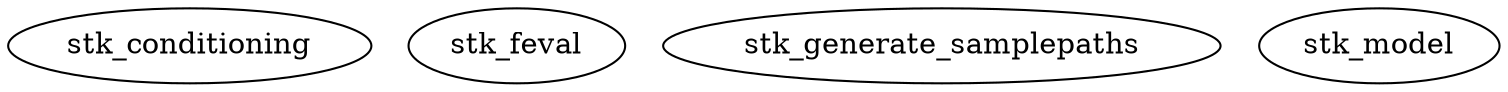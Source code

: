/* Created by mdot for Matlab */
digraph m2html {

  stk_conditioning [URL="stk_conditioning.html"];
  stk_feval [URL="stk_feval.html"];
  stk_generate_samplepaths [URL="stk_generate_samplepaths.html"];
  stk_model [URL="stk_model.html"];
}